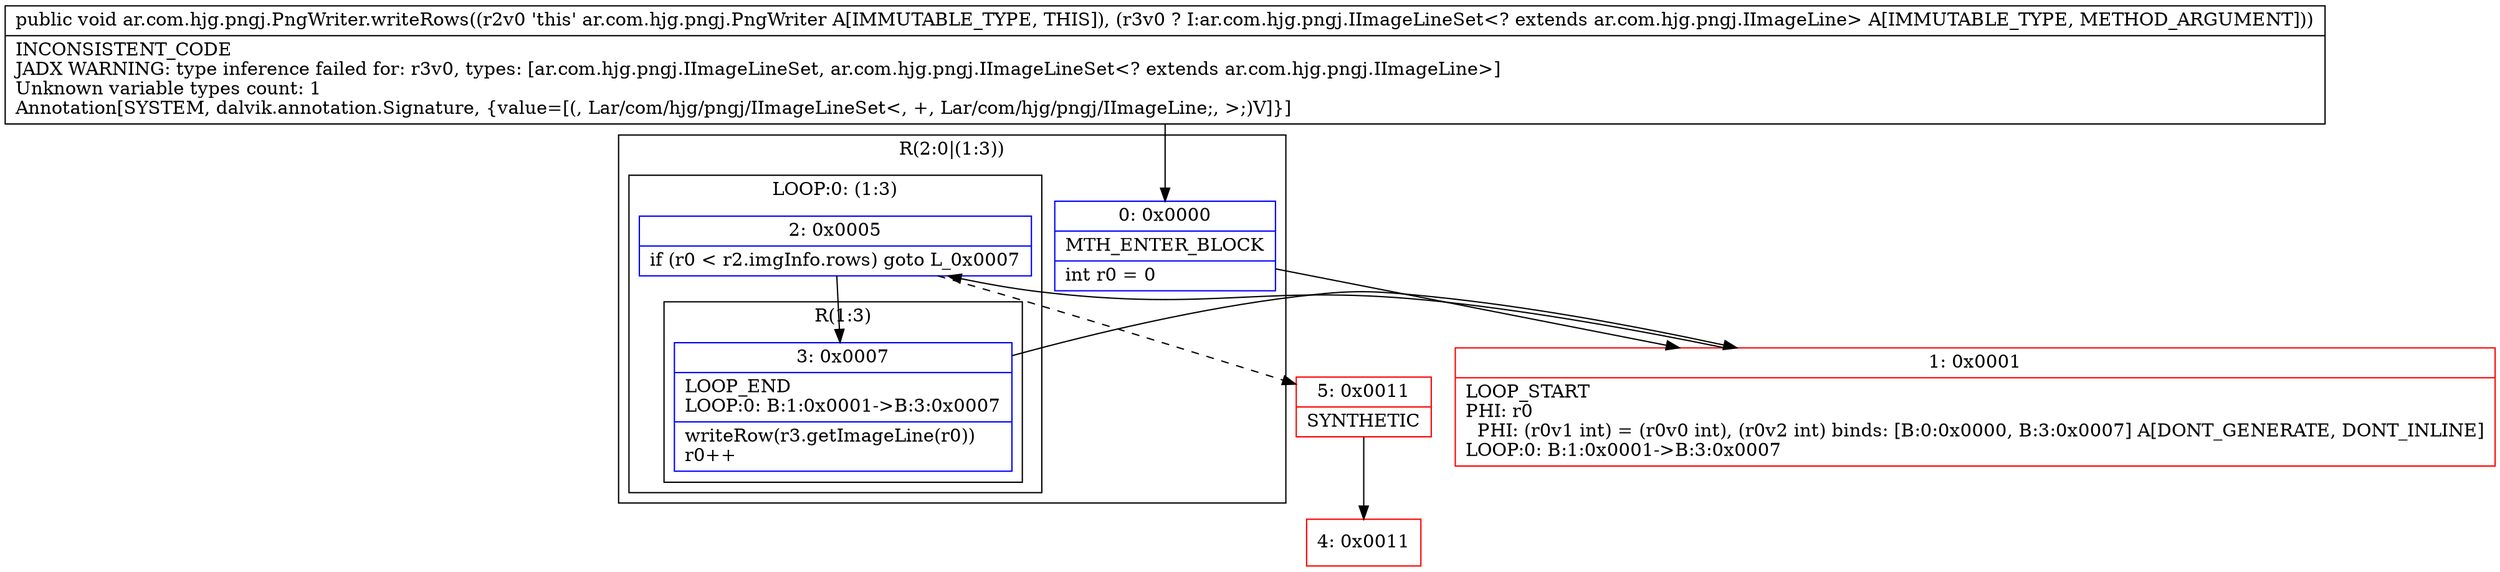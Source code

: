 digraph "CFG forar.com.hjg.pngj.PngWriter.writeRows(Lar\/com\/hjg\/pngj\/IImageLineSet;)V" {
subgraph cluster_Region_900353015 {
label = "R(2:0|(1:3))";
node [shape=record,color=blue];
Node_0 [shape=record,label="{0\:\ 0x0000|MTH_ENTER_BLOCK\l|int r0 = 0\l}"];
subgraph cluster_LoopRegion_13096282 {
label = "LOOP:0: (1:3)";
node [shape=record,color=blue];
Node_2 [shape=record,label="{2\:\ 0x0005|if (r0 \< r2.imgInfo.rows) goto L_0x0007\l}"];
subgraph cluster_Region_632031336 {
label = "R(1:3)";
node [shape=record,color=blue];
Node_3 [shape=record,label="{3\:\ 0x0007|LOOP_END\lLOOP:0: B:1:0x0001\-\>B:3:0x0007\l|writeRow(r3.getImageLine(r0))\lr0++\l}"];
}
}
}
Node_1 [shape=record,color=red,label="{1\:\ 0x0001|LOOP_START\lPHI: r0 \l  PHI: (r0v1 int) = (r0v0 int), (r0v2 int) binds: [B:0:0x0000, B:3:0x0007] A[DONT_GENERATE, DONT_INLINE]\lLOOP:0: B:1:0x0001\-\>B:3:0x0007\l}"];
Node_4 [shape=record,color=red,label="{4\:\ 0x0011}"];
Node_5 [shape=record,color=red,label="{5\:\ 0x0011|SYNTHETIC\l}"];
MethodNode[shape=record,label="{public void ar.com.hjg.pngj.PngWriter.writeRows((r2v0 'this' ar.com.hjg.pngj.PngWriter A[IMMUTABLE_TYPE, THIS]), (r3v0 ? I:ar.com.hjg.pngj.IImageLineSet\<? extends ar.com.hjg.pngj.IImageLine\> A[IMMUTABLE_TYPE, METHOD_ARGUMENT]))  | INCONSISTENT_CODE\lJADX WARNING: type inference failed for: r3v0, types: [ar.com.hjg.pngj.IImageLineSet, ar.com.hjg.pngj.IImageLineSet\<? extends ar.com.hjg.pngj.IImageLine\>]\lUnknown variable types count: 1\lAnnotation[SYSTEM, dalvik.annotation.Signature, \{value=[(, Lar\/com\/hjg\/pngj\/IImageLineSet\<, +, Lar\/com\/hjg\/pngj\/IImageLine;, \>;)V]\}]\l}"];
MethodNode -> Node_0;
Node_0 -> Node_1;
Node_2 -> Node_3;
Node_2 -> Node_5[style=dashed];
Node_3 -> Node_1;
Node_1 -> Node_2;
Node_5 -> Node_4;
}

